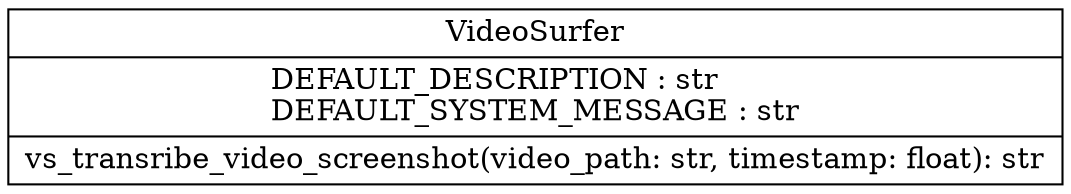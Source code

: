 digraph "classes_autogen_agentchat" {
rankdir=BT
charset="utf-8"
"video_surfer._video_surfer.VideoSurfer" [color="black", fontcolor="black", label=<{VideoSurfer|DEFAULT_DESCRIPTION : str<br ALIGN="LEFT"/>DEFAULT_SYSTEM_MESSAGE : str<br ALIGN="LEFT"/>|vs_transribe_video_screenshot(video_path: str, timestamp: float): str<br ALIGN="LEFT"/>}>, shape="record", style="solid"];
}
